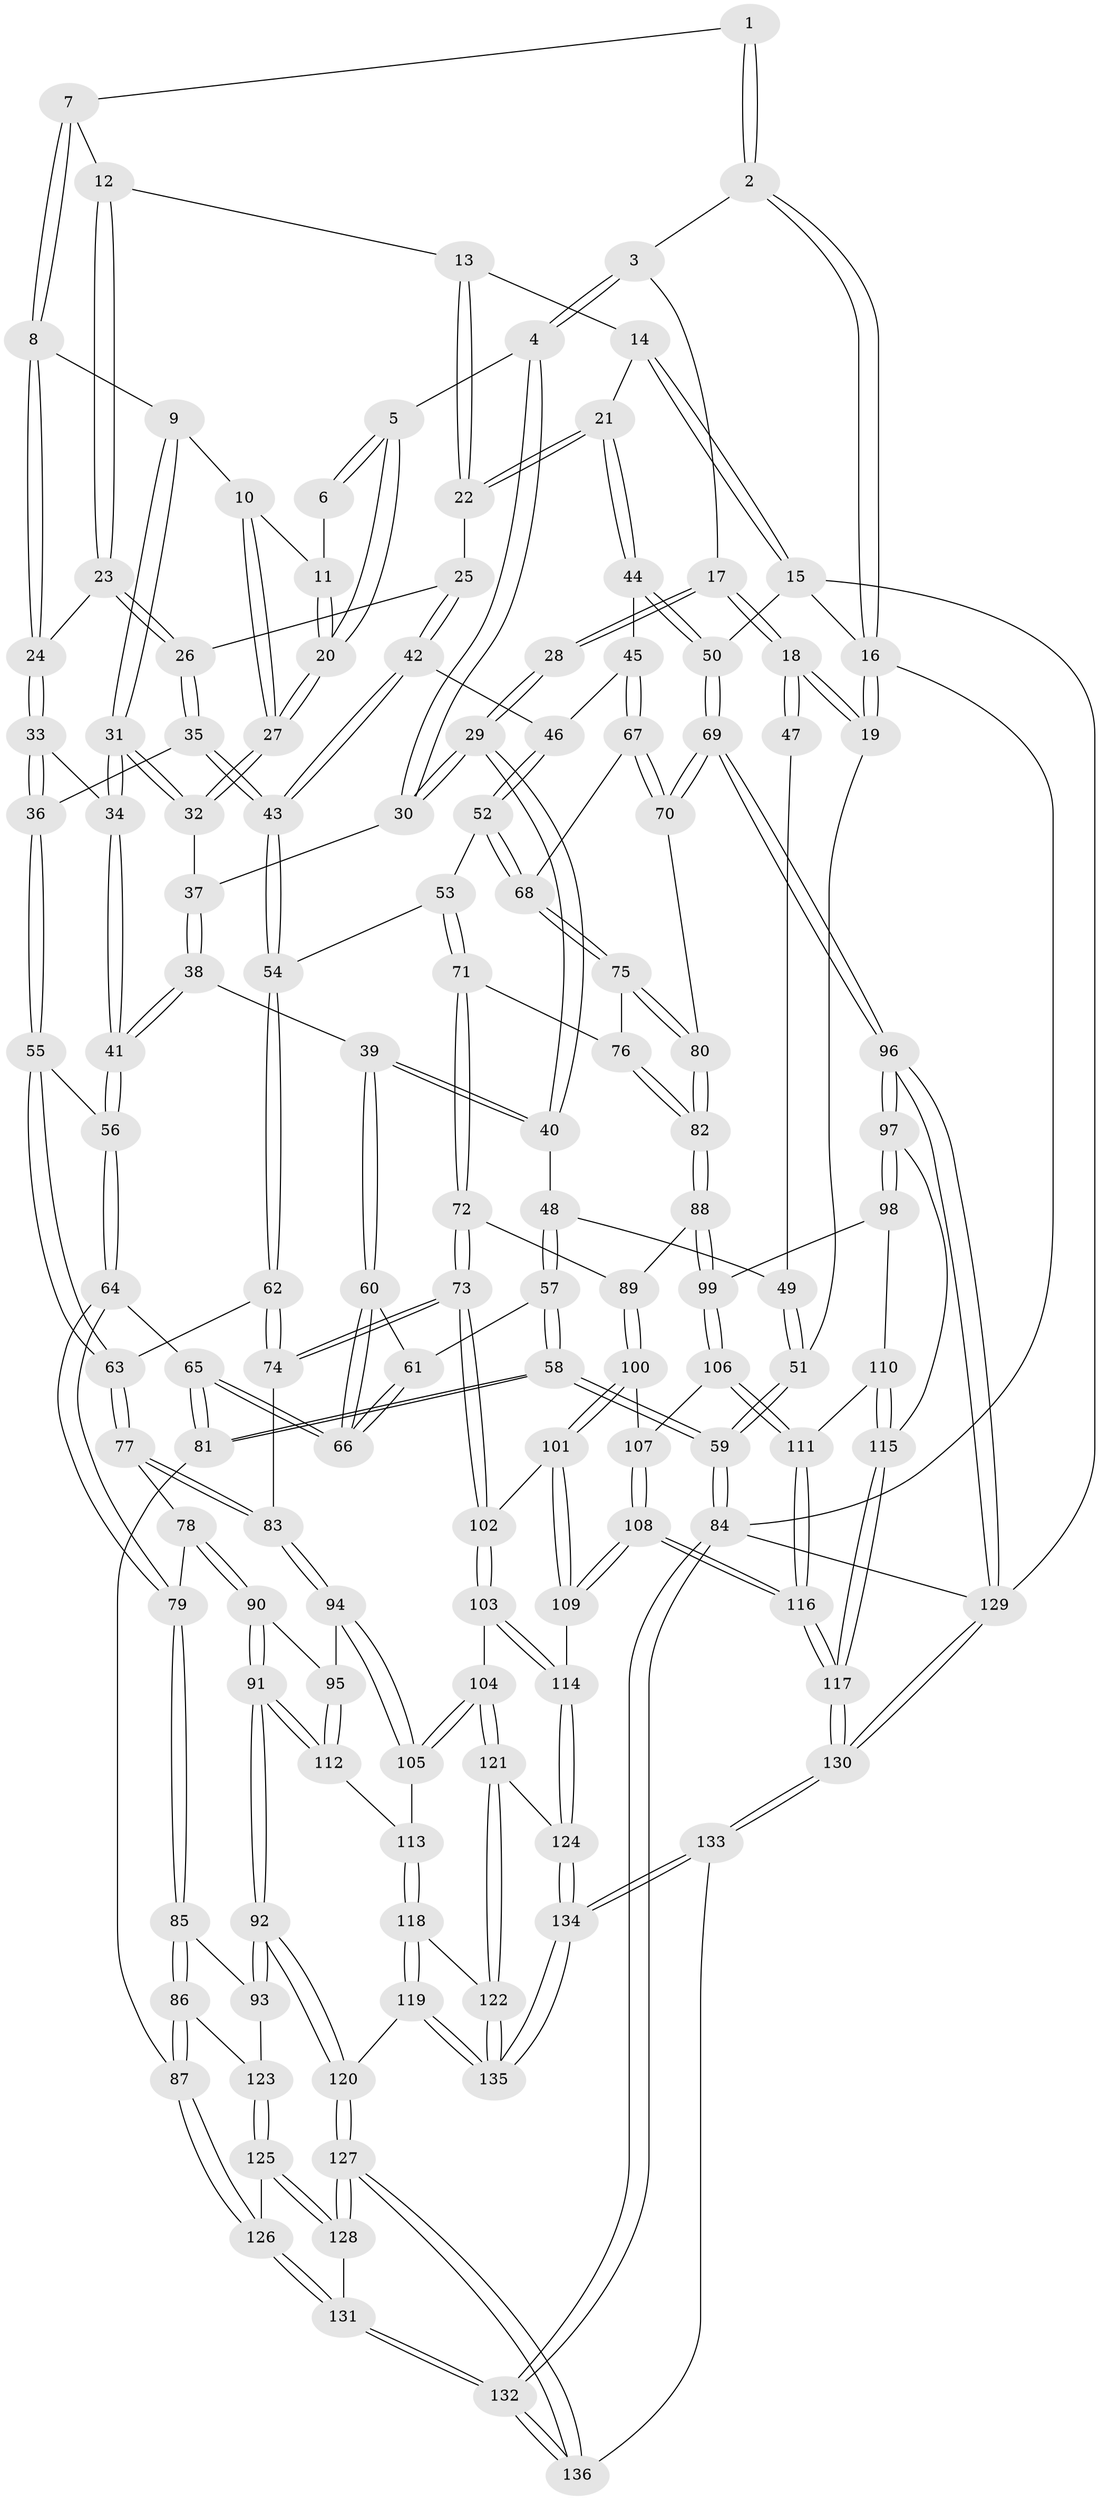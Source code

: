 // coarse degree distribution, {2: 0.07216494845360824, 3: 0.7525773195876289, 5: 0.05154639175257732, 4: 0.1134020618556701, 6: 0.010309278350515464}
// Generated by graph-tools (version 1.1) at 2025/54/03/04/25 22:54:14]
// undirected, 136 vertices, 337 edges
graph export_dot {
  node [color=gray90,style=filled];
  1 [pos="+0.32974381670429287+0"];
  2 [pos="+0+0"];
  3 [pos="+0.07378351642224548+0"];
  4 [pos="+0.19484138625696426+0.10985332718740673"];
  5 [pos="+0.20901663648903154+0.1090969770754554"];
  6 [pos="+0.326497543908148+0"];
  7 [pos="+0.4657212737766816+0"];
  8 [pos="+0.42345231183685333+0.06801956760210157"];
  9 [pos="+0.4016458092382618+0.09327243538223291"];
  10 [pos="+0.36774532654182374+0.08783241912064957"];
  11 [pos="+0.3086800933020632+0.04335679448500119"];
  12 [pos="+0.6242953599532113+0"];
  13 [pos="+0.7791877285400932+0"];
  14 [pos="+0.826340780870693+0"];
  15 [pos="+1+0"];
  16 [pos="+0+0"];
  17 [pos="+0.0798327735741829+0.09170396212292926"];
  18 [pos="+0+0.1266318208939755"];
  19 [pos="+0+0.09141676488648513"];
  20 [pos="+0.26931631473889533+0.1227756328442813"];
  21 [pos="+0.9174700098167182+0.19442912644276858"];
  22 [pos="+0.7953271108985902+0.059527078087607634"];
  23 [pos="+0.6065594854130792+0.03897600506404426"];
  24 [pos="+0.49796137904206084+0.13120489714171193"];
  25 [pos="+0.7341417722928968+0.19202858996349415"];
  26 [pos="+0.6285238003075427+0.10433811019912906"];
  27 [pos="+0.28614568146031627+0.14405396844597268"];
  28 [pos="+0.1009631253156086+0.18827754930747762"];
  29 [pos="+0.11093723548619516+0.19313750519194098"];
  30 [pos="+0.13131737709573135+0.177721359340906"];
  31 [pos="+0.3874720998703774+0.20237321819889248"];
  32 [pos="+0.3097729813064737+0.19021338771982033"];
  33 [pos="+0.4683627285183149+0.24831510558615155"];
  34 [pos="+0.44688527856273785+0.24795164175058673"];
  35 [pos="+0.5394804698387972+0.28195096832961414"];
  36 [pos="+0.5186746047899743+0.27407093803709526"];
  37 [pos="+0.2901363065014368+0.2123442722962287"];
  38 [pos="+0.23447778355367643+0.3113671710602166"];
  39 [pos="+0.21869708733071672+0.31385023102627985"];
  40 [pos="+0.11926258753557693+0.2209951585232409"];
  41 [pos="+0.33948828002728726+0.37371697965301215"];
  42 [pos="+0.7390887114723222+0.20714196120164488"];
  43 [pos="+0.5883807033349653+0.3278257023267676"];
  44 [pos="+0.9490439806000254+0.24971583240087333"];
  45 [pos="+0.9432927100519353+0.25255094954448964"];
  46 [pos="+0.8304780477917743+0.25531225605136226"];
  47 [pos="+0.02509497553868069+0.18512186762074495"];
  48 [pos="+0.05843269922981977+0.3201495396394564"];
  49 [pos="+0.01392626953160955+0.3002665975296977"];
  50 [pos="+1+0.21968649684913594"];
  51 [pos="+0+0.3030460464159319"];
  52 [pos="+0.7391748892058642+0.3929629493220757"];
  53 [pos="+0.6862125888980461+0.39544174910514485"];
  54 [pos="+0.5911877407377123+0.3376750632225573"];
  55 [pos="+0.4158856345685611+0.42771681328103833"];
  56 [pos="+0.34627531292768876+0.4044987668639159"];
  57 [pos="+0.07678342780367838+0.4360248206016672"];
  58 [pos="+0+0.632532609225238"];
  59 [pos="+0+0.6383169159719313"];
  60 [pos="+0.20339664600948917+0.3354143141512227"];
  61 [pos="+0.08194258079146019+0.43475216063335526"];
  62 [pos="+0.5233547693749451+0.46871600187096324"];
  63 [pos="+0.48079995692862715+0.4669356536659489"];
  64 [pos="+0.28786886551640806+0.5191977555995917"];
  65 [pos="+0.2694910112528026+0.5116266099200137"];
  66 [pos="+0.24593998790578422+0.4943767200460171"];
  67 [pos="+0.8891943990151381+0.39624879155134424"];
  68 [pos="+0.8018127380771021+0.4449483544135436"];
  69 [pos="+1+0.580044544105447"];
  70 [pos="+0.9736745724791316+0.5551897579885247"];
  71 [pos="+0.6753998795276409+0.5580859483758267"];
  72 [pos="+0.6443785327606686+0.6049911772148997"];
  73 [pos="+0.6116682453020905+0.6169461880439645"];
  74 [pos="+0.5834502459617383+0.6043574265883064"];
  75 [pos="+0.8039694562722468+0.4714806274384854"];
  76 [pos="+0.7745151191559+0.5135562209412394"];
  77 [pos="+0.3734724814743137+0.567795571519291"];
  78 [pos="+0.33117681716827996+0.5684138302196102"];
  79 [pos="+0.3000587354450009+0.5522364506314817"];
  80 [pos="+0.9350581327327199+0.5648523758908708"];
  81 [pos="+0+0.6424415553872548"];
  82 [pos="+0.8449962021271559+0.6321750582532686"];
  83 [pos="+0.49528174365755967+0.6334202419846584"];
  84 [pos="+0+1"];
  85 [pos="+0.22390957432649358+0.6422836214683456"];
  86 [pos="+0.042143251462265933+0.6777198138888414"];
  87 [pos="+0+0.6656725471056343"];
  88 [pos="+0.8308922600779979+0.6513030937806539"];
  89 [pos="+0.7668963309365805+0.6505539691724289"];
  90 [pos="+0.3320506062014093+0.5720628058236876"];
  91 [pos="+0.3629408437420734+0.7491470965358636"];
  92 [pos="+0.3383348989207015+0.7701911322951212"];
  93 [pos="+0.2976166598464914+0.7588993629899354"];
  94 [pos="+0.44400718107023235+0.7055401706427304"];
  95 [pos="+0.4419426591250429+0.706786704632925"];
  96 [pos="+1+0.6700930737569966"];
  97 [pos="+1+0.7587519242482187"];
  98 [pos="+0.8671205497292411+0.7021673457338293"];
  99 [pos="+0.8431201980801429+0.6869669054871749"];
  100 [pos="+0.7454483830525499+0.7259223752579569"];
  101 [pos="+0.7048515354209282+0.7413385067812588"];
  102 [pos="+0.6137999266348483+0.6685795924185138"];
  103 [pos="+0.5992709300445647+0.7443979946009892"];
  104 [pos="+0.5566494318809823+0.7861229500580638"];
  105 [pos="+0.5284601241264524+0.7773750913051237"];
  106 [pos="+0.8260575046240014+0.7401049260564035"];
  107 [pos="+0.748672962612194+0.7344629408346024"];
  108 [pos="+0.7808743928786267+0.8580074512552476"];
  109 [pos="+0.7281991414983234+0.8460075235995117"];
  110 [pos="+0.8863181191295394+0.7733054154955441"];
  111 [pos="+0.819690846971996+0.7636617551574715"];
  112 [pos="+0.3947007109468637+0.7412691807725824"];
  113 [pos="+0.4571984297294959+0.797932342942047"];
  114 [pos="+0.7020608698582108+0.8464542057276583"];
  115 [pos="+0.9286409396309723+0.8314072856282363"];
  116 [pos="+0.7834405850955986+0.8591096013047651"];
  117 [pos="+0.8524120705198636+0.9396171693571703"];
  118 [pos="+0.45914223818976374+0.8104180748205047"];
  119 [pos="+0.3764539664491958+0.8911432650032871"];
  120 [pos="+0.3516303939704427+0.8908142825512697"];
  121 [pos="+0.5542437610961227+0.8017658165168862"];
  122 [pos="+0.5088185763598665+0.8818968877075948"];
  123 [pos="+0.20769533307406912+0.7935670171303623"];
  124 [pos="+0.6399477431282803+0.890410358688559"];
  125 [pos="+0.20706835604049278+0.7979140083936226"];
  126 [pos="+0.13606175117360947+0.8910730447069136"];
  127 [pos="+0.3221987526819127+0.9312474133304105"];
  128 [pos="+0.2552967746652242+0.9174383919774606"];
  129 [pos="+1+1"];
  130 [pos="+0.9380300805484668+1"];
  131 [pos="+0.14514585535967636+0.9406721549238352"];
  132 [pos="+0+1"];
  133 [pos="+0.5880821497934237+1"];
  134 [pos="+0.5657706317240799+1"];
  135 [pos="+0.5030952323565785+0.9103804564614479"];
  136 [pos="+0.3588785074536677+1"];
  1 -- 2;
  1 -- 2;
  1 -- 7;
  2 -- 3;
  2 -- 16;
  2 -- 16;
  3 -- 4;
  3 -- 4;
  3 -- 17;
  4 -- 5;
  4 -- 30;
  4 -- 30;
  5 -- 6;
  5 -- 6;
  5 -- 20;
  5 -- 20;
  6 -- 11;
  7 -- 8;
  7 -- 8;
  7 -- 12;
  8 -- 9;
  8 -- 24;
  8 -- 24;
  9 -- 10;
  9 -- 31;
  9 -- 31;
  10 -- 11;
  10 -- 27;
  10 -- 27;
  11 -- 20;
  11 -- 20;
  12 -- 13;
  12 -- 23;
  12 -- 23;
  13 -- 14;
  13 -- 22;
  13 -- 22;
  14 -- 15;
  14 -- 15;
  14 -- 21;
  15 -- 16;
  15 -- 50;
  15 -- 129;
  16 -- 19;
  16 -- 19;
  16 -- 84;
  17 -- 18;
  17 -- 18;
  17 -- 28;
  17 -- 28;
  18 -- 19;
  18 -- 19;
  18 -- 47;
  18 -- 47;
  19 -- 51;
  20 -- 27;
  20 -- 27;
  21 -- 22;
  21 -- 22;
  21 -- 44;
  21 -- 44;
  22 -- 25;
  23 -- 24;
  23 -- 26;
  23 -- 26;
  24 -- 33;
  24 -- 33;
  25 -- 26;
  25 -- 42;
  25 -- 42;
  26 -- 35;
  26 -- 35;
  27 -- 32;
  27 -- 32;
  28 -- 29;
  28 -- 29;
  29 -- 30;
  29 -- 30;
  29 -- 40;
  29 -- 40;
  30 -- 37;
  31 -- 32;
  31 -- 32;
  31 -- 34;
  31 -- 34;
  32 -- 37;
  33 -- 34;
  33 -- 36;
  33 -- 36;
  34 -- 41;
  34 -- 41;
  35 -- 36;
  35 -- 43;
  35 -- 43;
  36 -- 55;
  36 -- 55;
  37 -- 38;
  37 -- 38;
  38 -- 39;
  38 -- 41;
  38 -- 41;
  39 -- 40;
  39 -- 40;
  39 -- 60;
  39 -- 60;
  40 -- 48;
  41 -- 56;
  41 -- 56;
  42 -- 43;
  42 -- 43;
  42 -- 46;
  43 -- 54;
  43 -- 54;
  44 -- 45;
  44 -- 50;
  44 -- 50;
  45 -- 46;
  45 -- 67;
  45 -- 67;
  46 -- 52;
  46 -- 52;
  47 -- 49;
  48 -- 49;
  48 -- 57;
  48 -- 57;
  49 -- 51;
  49 -- 51;
  50 -- 69;
  50 -- 69;
  51 -- 59;
  51 -- 59;
  52 -- 53;
  52 -- 68;
  52 -- 68;
  53 -- 54;
  53 -- 71;
  53 -- 71;
  54 -- 62;
  54 -- 62;
  55 -- 56;
  55 -- 63;
  55 -- 63;
  56 -- 64;
  56 -- 64;
  57 -- 58;
  57 -- 58;
  57 -- 61;
  58 -- 59;
  58 -- 59;
  58 -- 81;
  58 -- 81;
  59 -- 84;
  59 -- 84;
  60 -- 61;
  60 -- 66;
  60 -- 66;
  61 -- 66;
  61 -- 66;
  62 -- 63;
  62 -- 74;
  62 -- 74;
  63 -- 77;
  63 -- 77;
  64 -- 65;
  64 -- 79;
  64 -- 79;
  65 -- 66;
  65 -- 66;
  65 -- 81;
  65 -- 81;
  67 -- 68;
  67 -- 70;
  67 -- 70;
  68 -- 75;
  68 -- 75;
  69 -- 70;
  69 -- 70;
  69 -- 96;
  69 -- 96;
  70 -- 80;
  71 -- 72;
  71 -- 72;
  71 -- 76;
  72 -- 73;
  72 -- 73;
  72 -- 89;
  73 -- 74;
  73 -- 74;
  73 -- 102;
  73 -- 102;
  74 -- 83;
  75 -- 76;
  75 -- 80;
  75 -- 80;
  76 -- 82;
  76 -- 82;
  77 -- 78;
  77 -- 83;
  77 -- 83;
  78 -- 79;
  78 -- 90;
  78 -- 90;
  79 -- 85;
  79 -- 85;
  80 -- 82;
  80 -- 82;
  81 -- 87;
  82 -- 88;
  82 -- 88;
  83 -- 94;
  83 -- 94;
  84 -- 132;
  84 -- 132;
  84 -- 129;
  85 -- 86;
  85 -- 86;
  85 -- 93;
  86 -- 87;
  86 -- 87;
  86 -- 123;
  87 -- 126;
  87 -- 126;
  88 -- 89;
  88 -- 99;
  88 -- 99;
  89 -- 100;
  89 -- 100;
  90 -- 91;
  90 -- 91;
  90 -- 95;
  91 -- 92;
  91 -- 92;
  91 -- 112;
  91 -- 112;
  92 -- 93;
  92 -- 93;
  92 -- 120;
  92 -- 120;
  93 -- 123;
  94 -- 95;
  94 -- 105;
  94 -- 105;
  95 -- 112;
  95 -- 112;
  96 -- 97;
  96 -- 97;
  96 -- 129;
  96 -- 129;
  97 -- 98;
  97 -- 98;
  97 -- 115;
  98 -- 99;
  98 -- 110;
  99 -- 106;
  99 -- 106;
  100 -- 101;
  100 -- 101;
  100 -- 107;
  101 -- 102;
  101 -- 109;
  101 -- 109;
  102 -- 103;
  102 -- 103;
  103 -- 104;
  103 -- 114;
  103 -- 114;
  104 -- 105;
  104 -- 105;
  104 -- 121;
  104 -- 121;
  105 -- 113;
  106 -- 107;
  106 -- 111;
  106 -- 111;
  107 -- 108;
  107 -- 108;
  108 -- 109;
  108 -- 109;
  108 -- 116;
  108 -- 116;
  109 -- 114;
  110 -- 111;
  110 -- 115;
  110 -- 115;
  111 -- 116;
  111 -- 116;
  112 -- 113;
  113 -- 118;
  113 -- 118;
  114 -- 124;
  114 -- 124;
  115 -- 117;
  115 -- 117;
  116 -- 117;
  116 -- 117;
  117 -- 130;
  117 -- 130;
  118 -- 119;
  118 -- 119;
  118 -- 122;
  119 -- 120;
  119 -- 135;
  119 -- 135;
  120 -- 127;
  120 -- 127;
  121 -- 122;
  121 -- 122;
  121 -- 124;
  122 -- 135;
  122 -- 135;
  123 -- 125;
  123 -- 125;
  124 -- 134;
  124 -- 134;
  125 -- 126;
  125 -- 128;
  125 -- 128;
  126 -- 131;
  126 -- 131;
  127 -- 128;
  127 -- 128;
  127 -- 136;
  127 -- 136;
  128 -- 131;
  129 -- 130;
  129 -- 130;
  130 -- 133;
  130 -- 133;
  131 -- 132;
  131 -- 132;
  132 -- 136;
  132 -- 136;
  133 -- 134;
  133 -- 134;
  133 -- 136;
  134 -- 135;
  134 -- 135;
}
